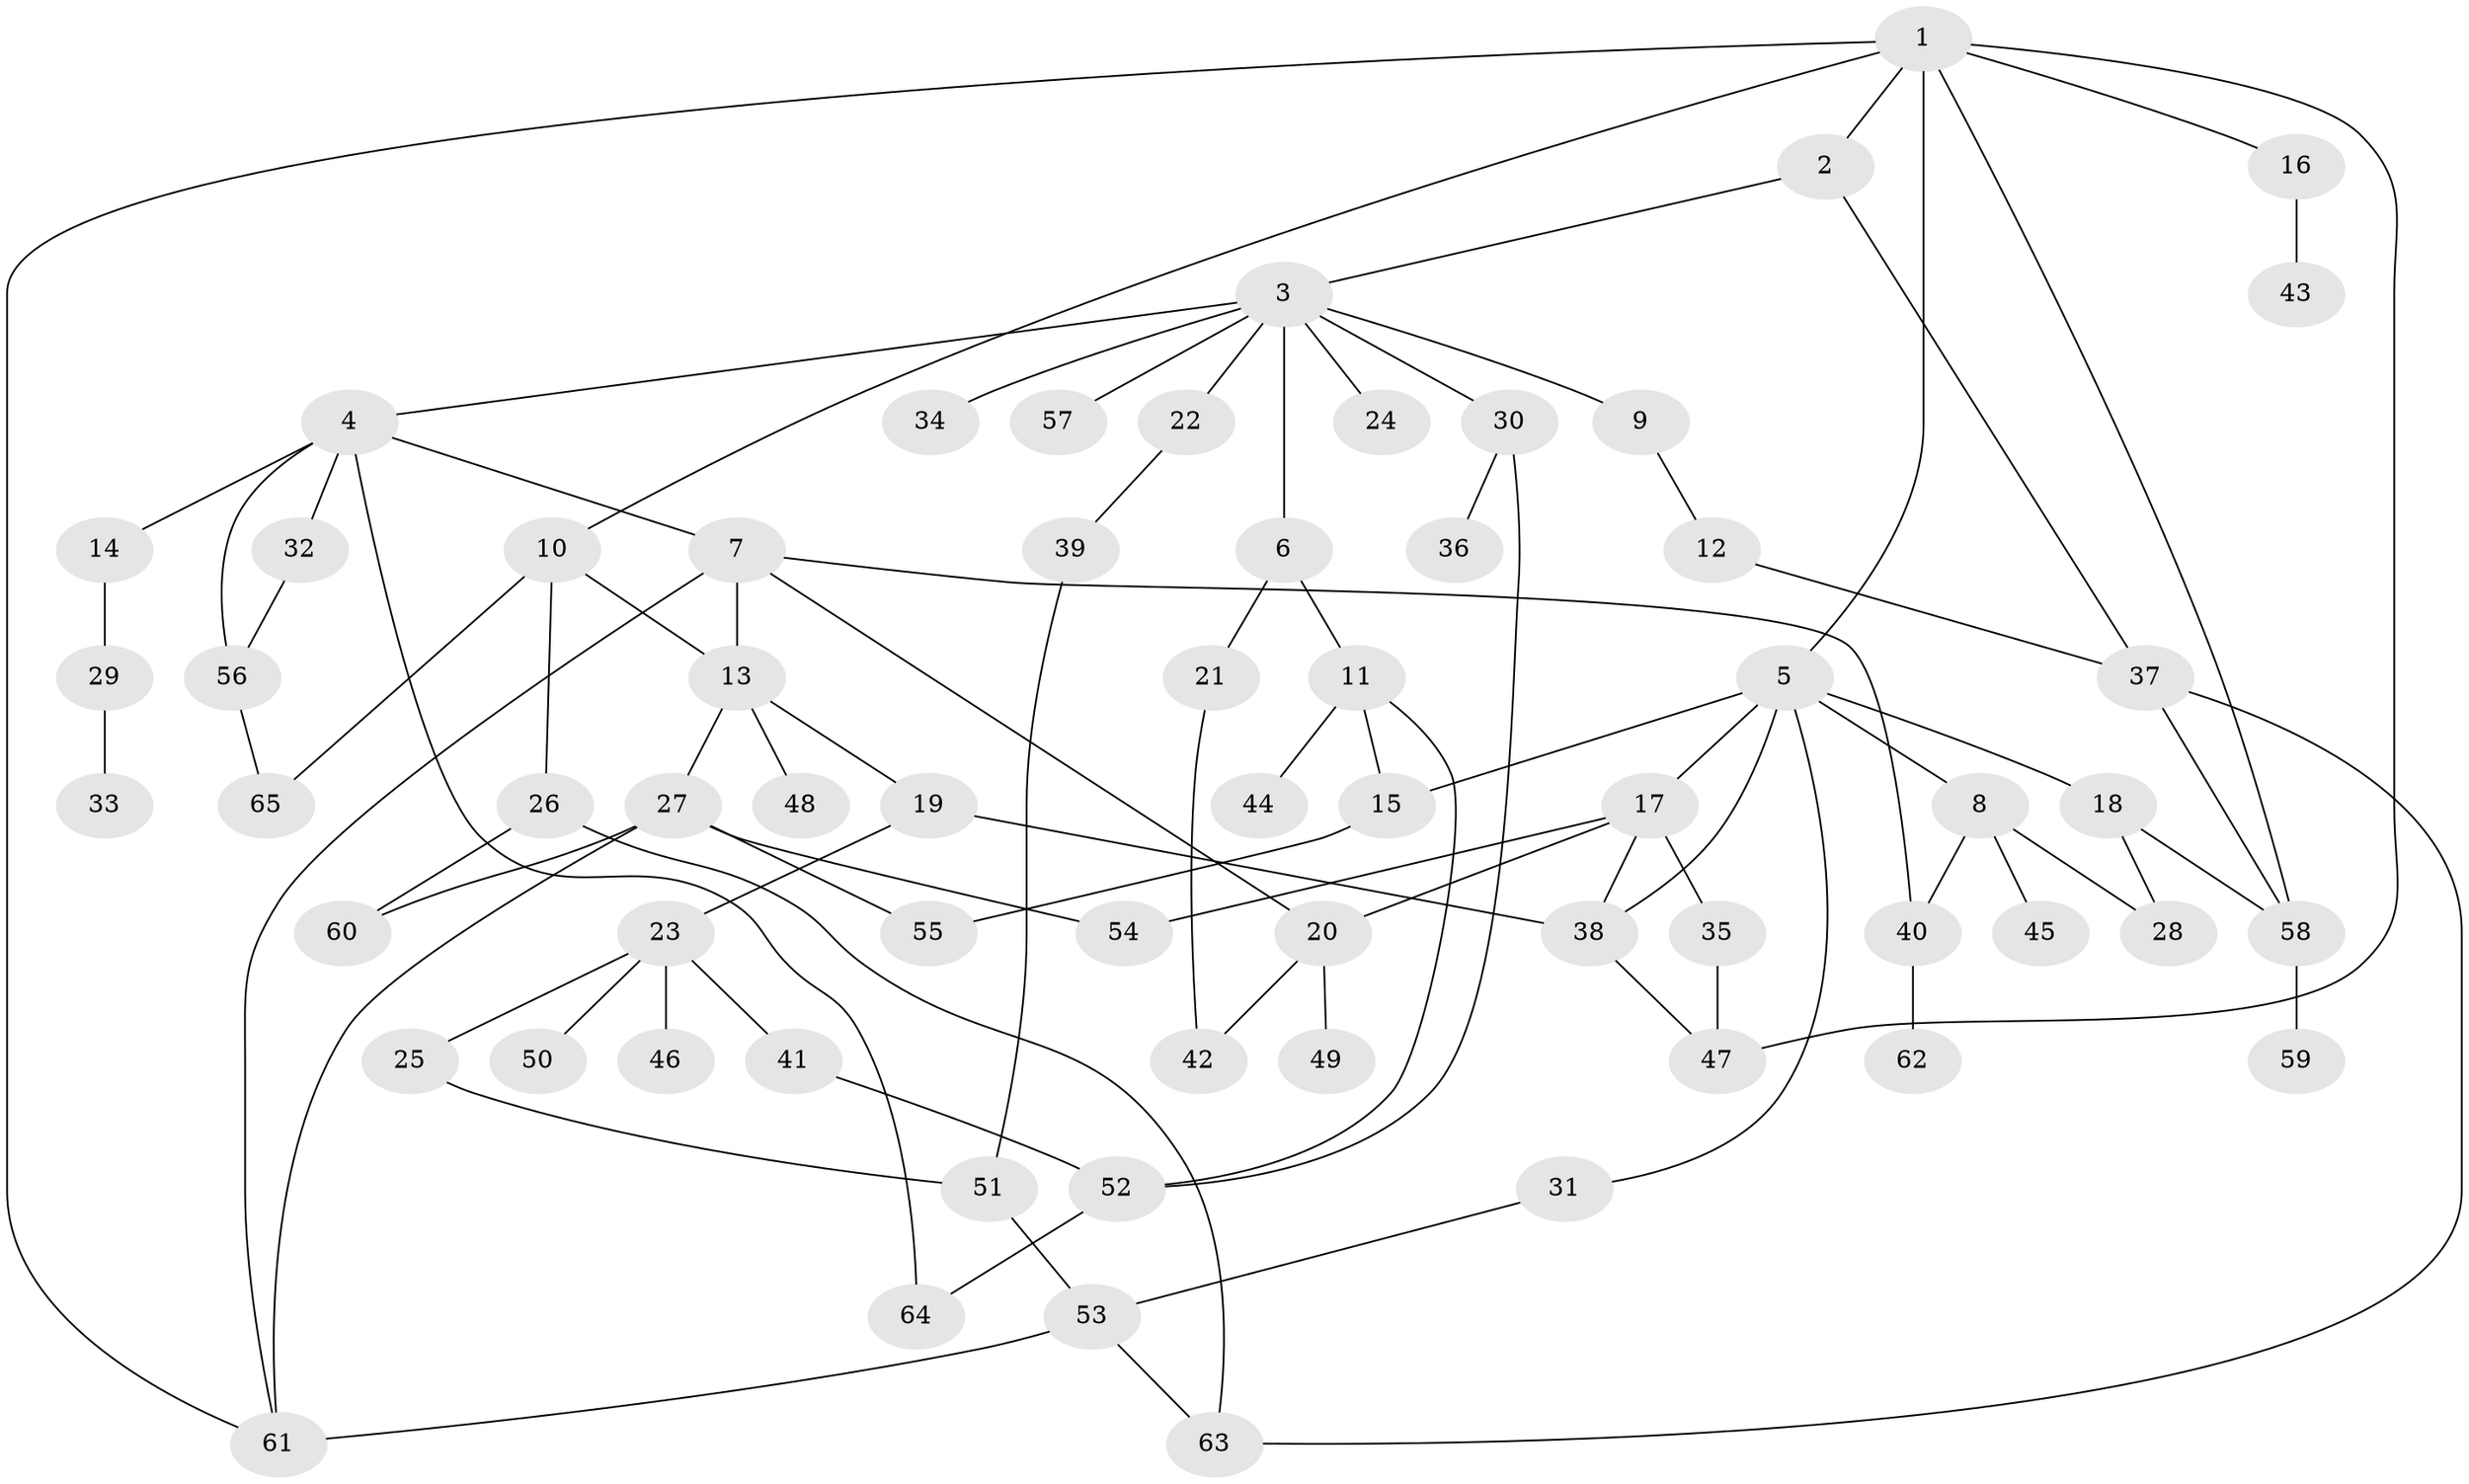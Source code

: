 // Generated by graph-tools (version 1.1) at 2025/34/03/09/25 02:34:29]
// undirected, 65 vertices, 92 edges
graph export_dot {
graph [start="1"]
  node [color=gray90,style=filled];
  1;
  2;
  3;
  4;
  5;
  6;
  7;
  8;
  9;
  10;
  11;
  12;
  13;
  14;
  15;
  16;
  17;
  18;
  19;
  20;
  21;
  22;
  23;
  24;
  25;
  26;
  27;
  28;
  29;
  30;
  31;
  32;
  33;
  34;
  35;
  36;
  37;
  38;
  39;
  40;
  41;
  42;
  43;
  44;
  45;
  46;
  47;
  48;
  49;
  50;
  51;
  52;
  53;
  54;
  55;
  56;
  57;
  58;
  59;
  60;
  61;
  62;
  63;
  64;
  65;
  1 -- 2;
  1 -- 5;
  1 -- 10;
  1 -- 16;
  1 -- 58;
  1 -- 61;
  1 -- 47;
  2 -- 3;
  2 -- 37;
  3 -- 4;
  3 -- 6;
  3 -- 9;
  3 -- 22;
  3 -- 24;
  3 -- 30;
  3 -- 34;
  3 -- 57;
  4 -- 7;
  4 -- 14;
  4 -- 32;
  4 -- 56;
  4 -- 64;
  5 -- 8;
  5 -- 17;
  5 -- 18;
  5 -- 31;
  5 -- 15;
  5 -- 38;
  6 -- 11;
  6 -- 21;
  7 -- 20;
  7 -- 61;
  7 -- 40;
  7 -- 13;
  8 -- 28;
  8 -- 40;
  8 -- 45;
  9 -- 12;
  10 -- 13;
  10 -- 26;
  10 -- 65;
  11 -- 15;
  11 -- 44;
  11 -- 52;
  12 -- 37;
  13 -- 19;
  13 -- 27;
  13 -- 48;
  14 -- 29;
  15 -- 55;
  16 -- 43;
  17 -- 35;
  17 -- 20;
  17 -- 54;
  17 -- 38;
  18 -- 58;
  18 -- 28;
  19 -- 23;
  19 -- 38;
  20 -- 42;
  20 -- 49;
  21 -- 42;
  22 -- 39;
  23 -- 25;
  23 -- 41;
  23 -- 46;
  23 -- 50;
  25 -- 51;
  26 -- 60;
  26 -- 63;
  27 -- 54;
  27 -- 61;
  27 -- 55;
  27 -- 60;
  29 -- 33;
  30 -- 36;
  30 -- 52;
  31 -- 53;
  32 -- 56;
  35 -- 47;
  37 -- 63;
  37 -- 58;
  38 -- 47;
  39 -- 51;
  40 -- 62;
  41 -- 52;
  51 -- 53;
  52 -- 64;
  53 -- 61;
  53 -- 63;
  56 -- 65;
  58 -- 59;
}
